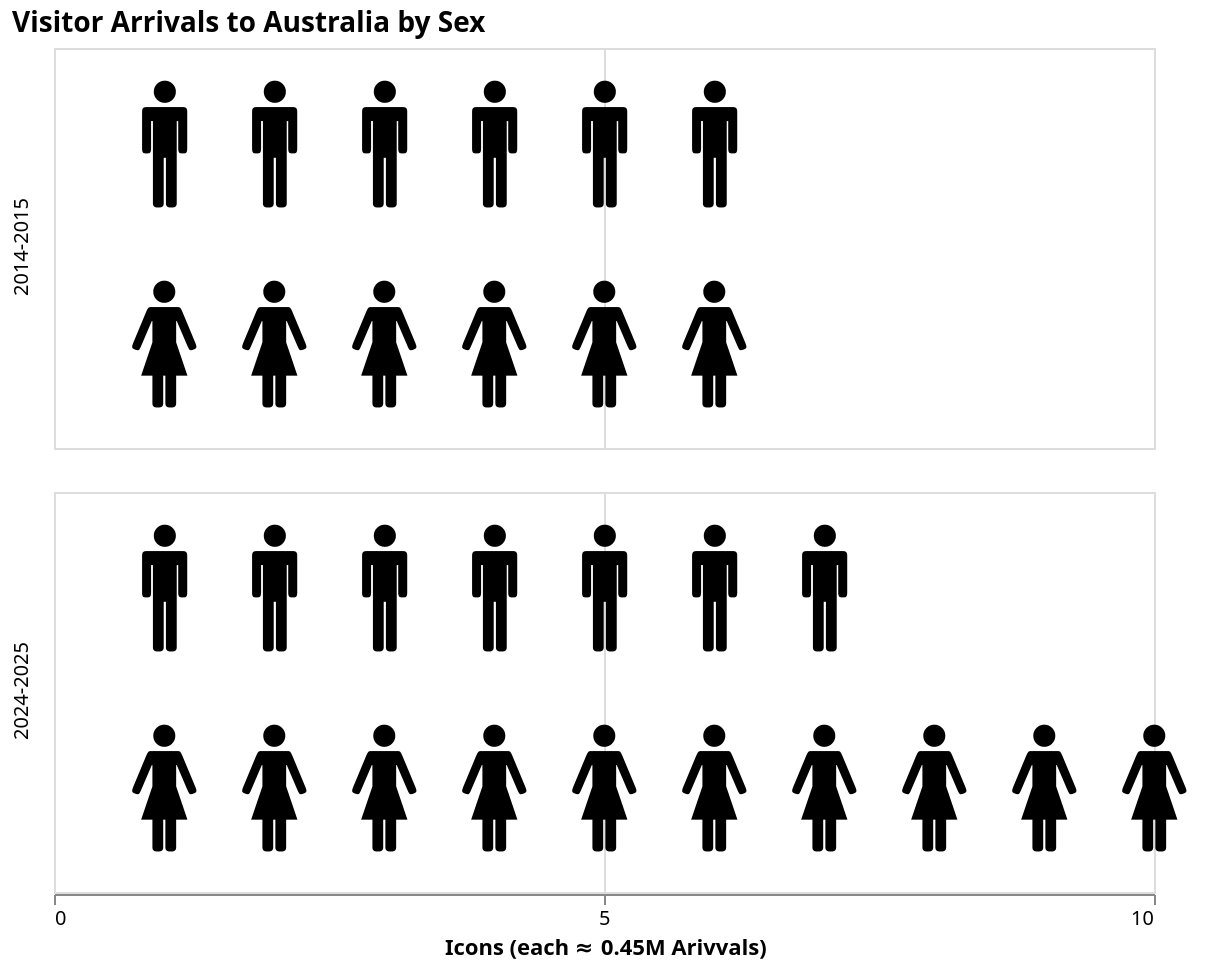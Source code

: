 {
  "$schema": "https://vega.github.io/schema/vega-lite/v6.json",
  "config": {},
  "background": "white",
  "title": {
    "text": "Visitor Arrivals to Australia by Sex",
    "fontSize": 14,
    "fontWeight": "bold"
  },
  "width": 550,
  "height": 200,
  "data": {
    "values": [
      { "Year": "2014-2015", "Sex": "male", "Arrivals": 3569190 },
      { "Year": "2014-2015", "Sex": "male", "Arrivals": 3569190 },
      { "Year": "2014-2015", "Sex": "male", "Arrivals": 3569190 },
      { "Year": "2014-2015", "Sex": "male", "Arrivals": 3569190 },
      { "Year": "2014-2015", "Sex": "male", "Arrivals": 3569190 },
      { "Year": "2014-2015", "Sex": "male", "Arrivals": 3569190 },
      { "Year": "2014-2015", "Sex": "female", "Arrivals": 3569580 },
      { "Year": "2014-2015", "Sex": "female", "Arrivals": 3569580 },
      { "Year": "2014-2015", "Sex": "female", "Arrivals": 3569580 },
      { "Year": "2014-2015", "Sex": "female", "Arrivals": 3569580 },
      { "Year": "2014-2015", "Sex": "female", "Arrivals": 3569580 },
      { "Year": "2014-2015", "Sex": "female", "Arrivals": 3569580 },
      { "Year": "2024-2025", "Sex": "male", "Arrivals": 3974820 },
      { "Year": "2024-2025", "Sex": "male", "Arrivals": 3974820 },
      { "Year": "2024-2025", "Sex": "male", "Arrivals": 3974820 },
      { "Year": "2024-2025", "Sex": "male", "Arrivals": 3974820 },
      { "Year": "2024-2025", "Sex": "male", "Arrivals": 3974820 },
      { "Year": "2024-2025", "Sex": "male", "Arrivals": 3974820 },
      { "Year": "2024-2025", "Sex": "male", "Arrivals": 3974820 },
      { "Year": "2024-2025", "Sex": "female", "Arrivals": 4427570 },
      { "Year": "2024-2025", "Sex": "female", "Arrivals": 4427570 },
      { "Year": "2024-2025", "Sex": "female", "Arrivals": 4427570 },
      { "Year": "2024-2025", "Sex": "female", "Arrivals": 4427570 },
      { "Year": "2024-2025", "Sex": "female", "Arrivals": 4427570 },
      { "Year": "2024-2025", "Sex": "female", "Arrivals": 4427570 },
      { "Year": "2024-2025", "Sex": "female", "Arrivals": 4427570 },
      { "Year": "2024-2025", "Sex": "female", "Arrivals": 4427570 },
      { "Year": "2024-2025", "Sex": "female", "Arrivals": 4427570 },
      { "Year": "2024-2025", "Sex": "female", "Arrivals": 4427570 }
    ]
  },
  "transform": [
    { "calculate": "{'female': '🚺', 'male': '🚹'}[datum.Sex]", "as": "emoji" },
    { "window": [{ "op": "rank", "as": "rank" }], "groupby": ["Year", "Sex"] }
  ],
  "mark": { "type": "text", "baseline": "middle" },
  "encoding": {
    "x": {
      "field": "rank",
      "type": "quantitative",
      "scale": { "domain": [0, 10] },
      "axis": {
        "title": "Icons (each ≈ 0.45M Arivvals)",
        "tickMinStep": 1,
        "values": [0, 5, 10]
      }
    },
    "y": { "field": "Sex", "type": "nominal", "axis": null, "sort": null },
    "row": { "field": "Year", "header": { "title": "" } },
    "text": { "field": "emoji", "type": "nominal" },
    "size": { "value": 60 },
    "tooltip": [
      { "field": "Sex", "title": "Sex" },
      {
        "field": "Arrivals",
        "type": "quantitative",
        "title": "Arrivals",
        "format": ","
      }
    ]
  }
}
